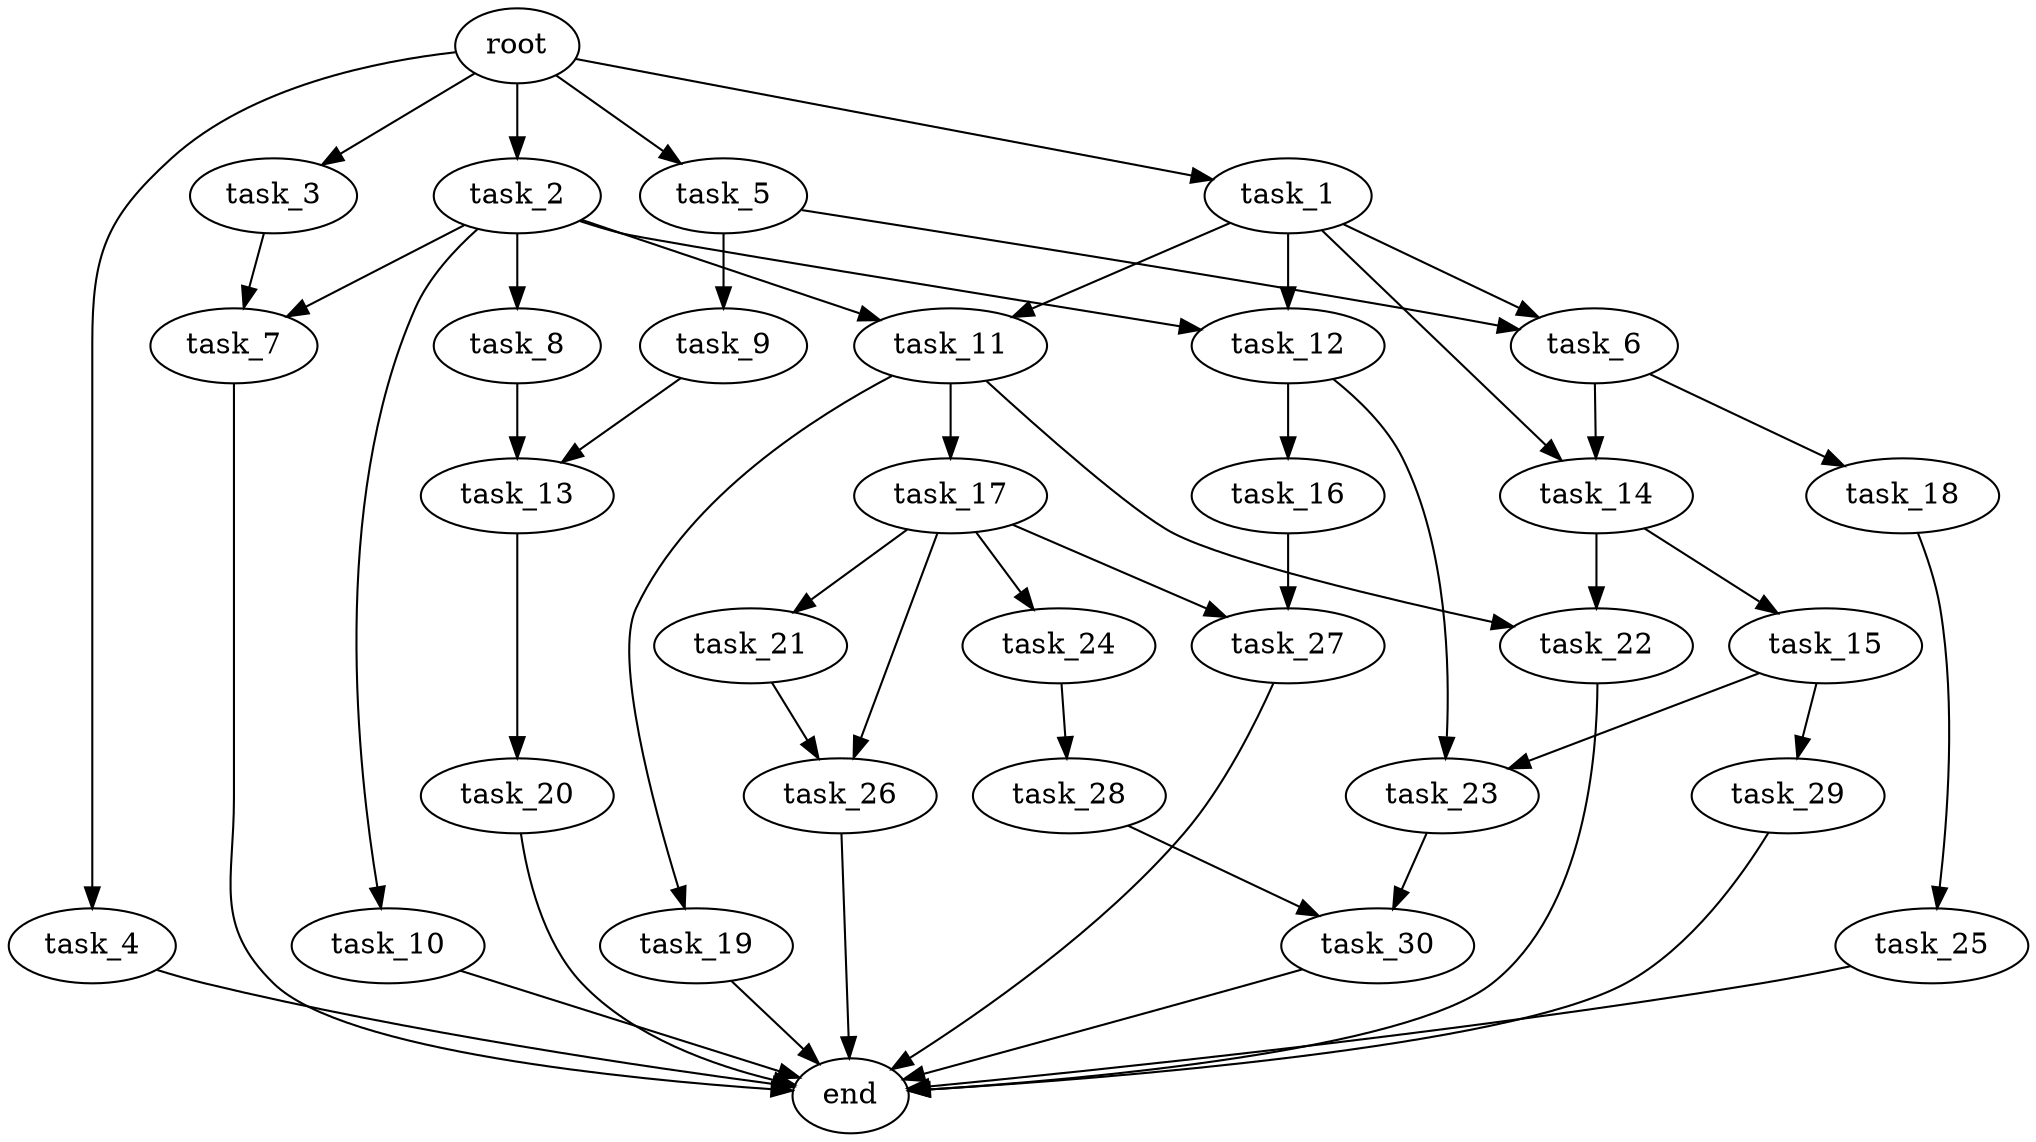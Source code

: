digraph G {
  root [size="0.000000e+00"];
  task_1 [size="7.005907e+10"];
  task_2 [size="9.475640e+10"];
  task_3 [size="5.636501e+10"];
  task_4 [size="5.631526e+10"];
  task_5 [size="1.883148e+10"];
  task_6 [size="9.880074e+10"];
  task_7 [size="8.816382e+10"];
  task_8 [size="4.922775e+10"];
  task_9 [size="3.091222e+10"];
  task_10 [size="4.904874e+10"];
  task_11 [size="9.034835e+09"];
  task_12 [size="2.327001e+10"];
  task_13 [size="2.188871e+10"];
  task_14 [size="5.264959e+10"];
  task_15 [size="7.834280e+07"];
  task_16 [size="9.179044e+10"];
  task_17 [size="2.015442e+10"];
  task_18 [size="1.305765e+10"];
  task_19 [size="7.169659e+10"];
  task_20 [size="9.187889e+10"];
  task_21 [size="8.442997e+10"];
  task_22 [size="3.236565e+10"];
  task_23 [size="2.201070e+09"];
  task_24 [size="5.866505e+10"];
  task_25 [size="9.172324e+10"];
  task_26 [size="7.743891e+10"];
  task_27 [size="8.464962e+10"];
  task_28 [size="8.606834e+10"];
  task_29 [size="9.605627e+10"];
  task_30 [size="3.736534e+10"];
  end [size="0.000000e+00"];

  root -> task_1 [size="1.000000e-12"];
  root -> task_2 [size="1.000000e-12"];
  root -> task_3 [size="1.000000e-12"];
  root -> task_4 [size="1.000000e-12"];
  root -> task_5 [size="1.000000e-12"];
  task_1 -> task_6 [size="4.940037e+08"];
  task_1 -> task_11 [size="4.517418e+07"];
  task_1 -> task_12 [size="1.163500e+08"];
  task_1 -> task_14 [size="2.632479e+08"];
  task_2 -> task_7 [size="4.408191e+08"];
  task_2 -> task_8 [size="4.922775e+08"];
  task_2 -> task_10 [size="4.904874e+08"];
  task_2 -> task_11 [size="4.517418e+07"];
  task_2 -> task_12 [size="1.163500e+08"];
  task_3 -> task_7 [size="4.408191e+08"];
  task_4 -> end [size="1.000000e-12"];
  task_5 -> task_6 [size="4.940037e+08"];
  task_5 -> task_9 [size="3.091222e+08"];
  task_6 -> task_14 [size="2.632479e+08"];
  task_6 -> task_18 [size="1.305765e+08"];
  task_7 -> end [size="1.000000e-12"];
  task_8 -> task_13 [size="1.094435e+08"];
  task_9 -> task_13 [size="1.094435e+08"];
  task_10 -> end [size="1.000000e-12"];
  task_11 -> task_17 [size="2.015442e+08"];
  task_11 -> task_19 [size="7.169659e+08"];
  task_11 -> task_22 [size="1.618282e+08"];
  task_12 -> task_16 [size="9.179044e+08"];
  task_12 -> task_23 [size="1.100535e+07"];
  task_13 -> task_20 [size="9.187889e+08"];
  task_14 -> task_15 [size="7.834280e+05"];
  task_14 -> task_22 [size="1.618282e+08"];
  task_15 -> task_23 [size="1.100535e+07"];
  task_15 -> task_29 [size="9.605627e+08"];
  task_16 -> task_27 [size="4.232481e+08"];
  task_17 -> task_21 [size="8.442997e+08"];
  task_17 -> task_24 [size="5.866505e+08"];
  task_17 -> task_26 [size="3.871945e+08"];
  task_17 -> task_27 [size="4.232481e+08"];
  task_18 -> task_25 [size="9.172324e+08"];
  task_19 -> end [size="1.000000e-12"];
  task_20 -> end [size="1.000000e-12"];
  task_21 -> task_26 [size="3.871945e+08"];
  task_22 -> end [size="1.000000e-12"];
  task_23 -> task_30 [size="1.868267e+08"];
  task_24 -> task_28 [size="8.606834e+08"];
  task_25 -> end [size="1.000000e-12"];
  task_26 -> end [size="1.000000e-12"];
  task_27 -> end [size="1.000000e-12"];
  task_28 -> task_30 [size="1.868267e+08"];
  task_29 -> end [size="1.000000e-12"];
  task_30 -> end [size="1.000000e-12"];
}
